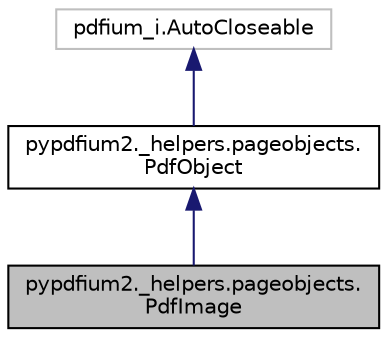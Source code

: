 digraph "pypdfium2._helpers.pageobjects.PdfImage"
{
 // LATEX_PDF_SIZE
  edge [fontname="Helvetica",fontsize="10",labelfontname="Helvetica",labelfontsize="10"];
  node [fontname="Helvetica",fontsize="10",shape=record];
  Node1 [label="pypdfium2._helpers.pageobjects.\lPdfImage",height=0.2,width=0.4,color="black", fillcolor="grey75", style="filled", fontcolor="black",tooltip=" "];
  Node2 -> Node1 [dir="back",color="midnightblue",fontsize="10",style="solid",fontname="Helvetica"];
  Node2 [label="pypdfium2._helpers.pageobjects.\lPdfObject",height=0.2,width=0.4,color="black", fillcolor="white", style="filled",URL="$classpypdfium2_1_1__helpers_1_1pageobjects_1_1PdfObject.html",tooltip=" "];
  Node3 -> Node2 [dir="back",color="midnightblue",fontsize="10",style="solid",fontname="Helvetica"];
  Node3 [label="pdfium_i.AutoCloseable",height=0.2,width=0.4,color="grey75", fillcolor="white", style="filled",tooltip=" "];
}

